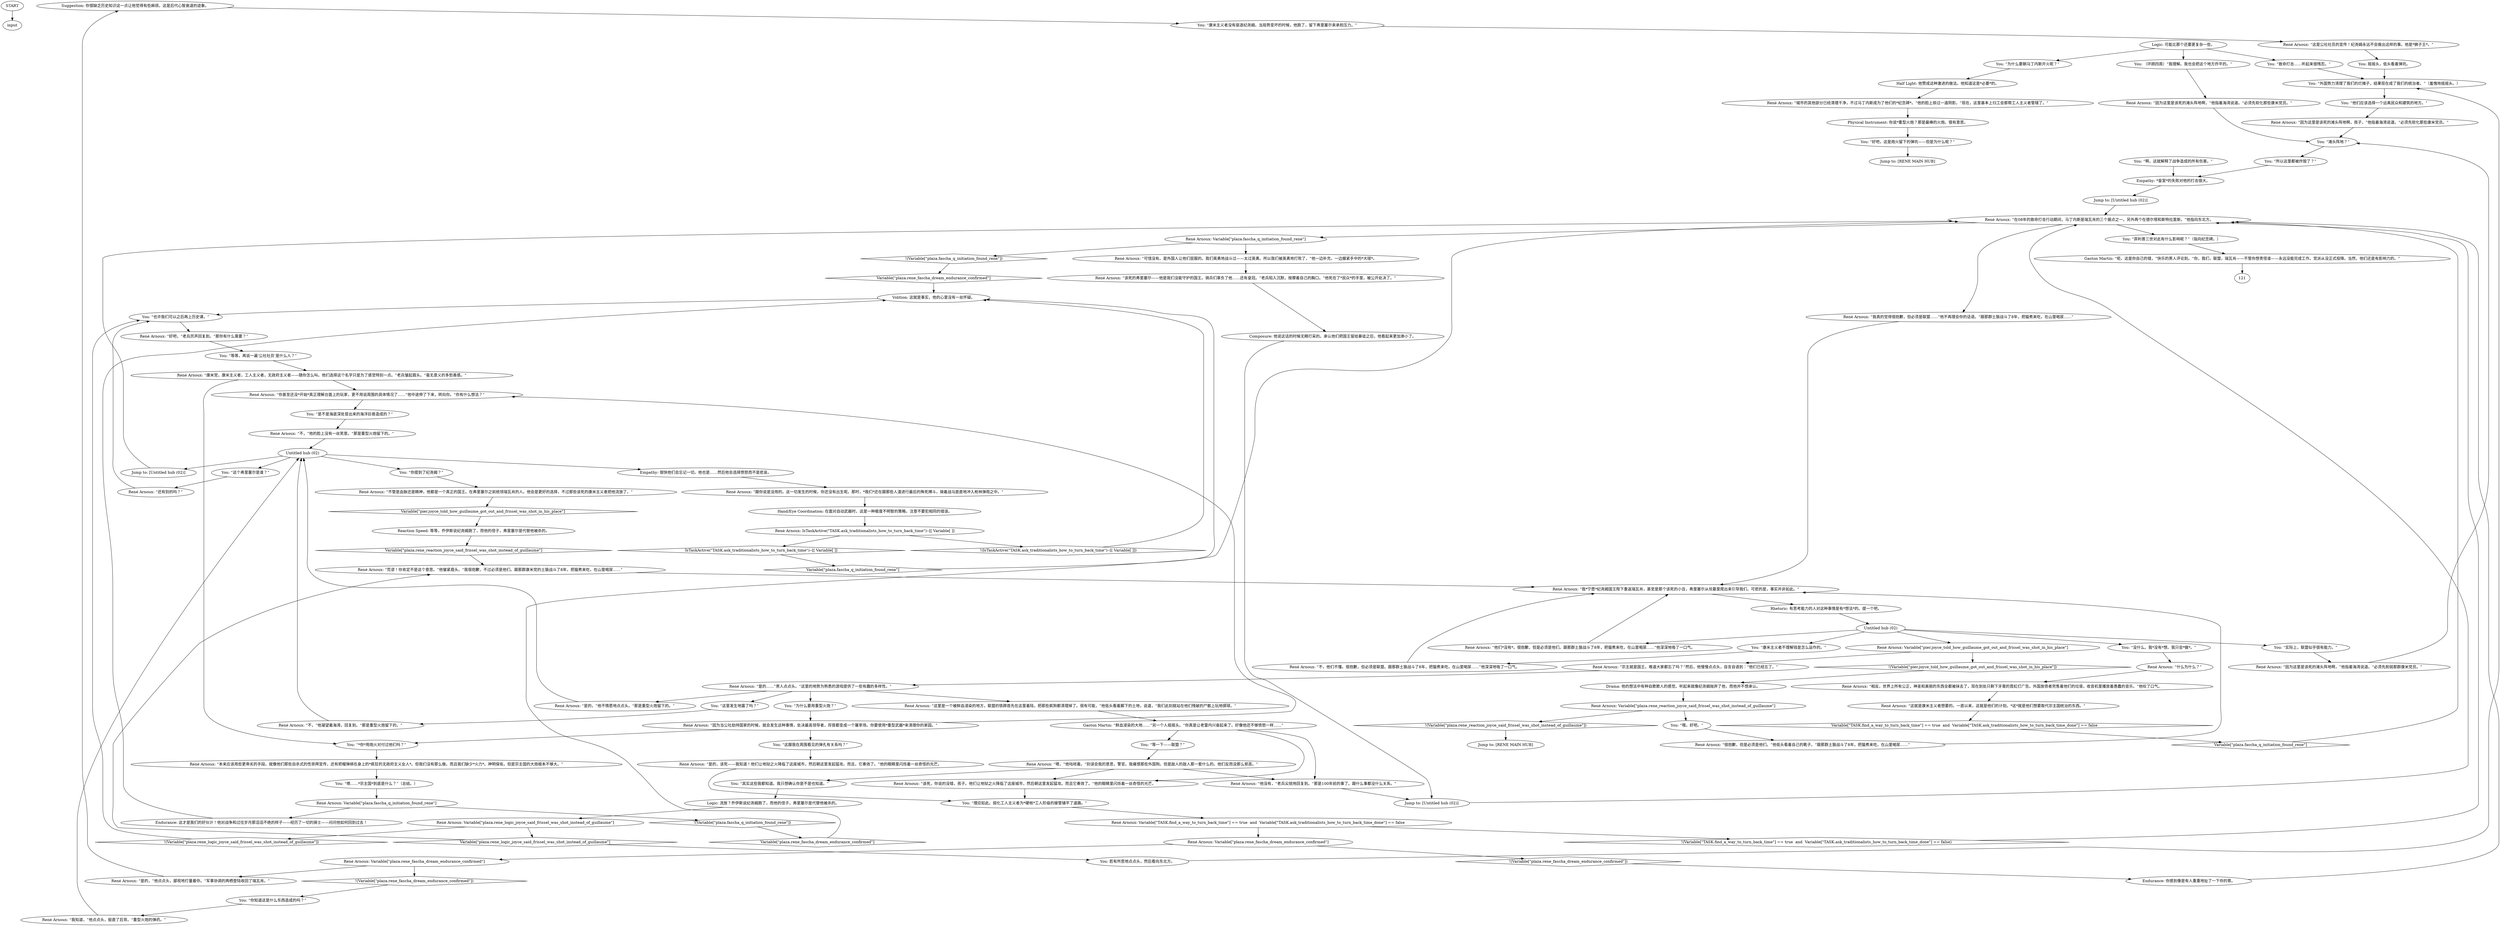 # PLAZA / RIVER CRATER
# You ask René about crater and get the streamlined history lesson without any messy checks or hubs within hubs withing hubs. Sweet and short.
# ==================================================
digraph G {
	  0 [label="START"];
	  1 [label="input"];
	  2 [label="Suggestion: 你很缺乏历史知识这一点让他觉得有些麻烦。这是后代心智衰退的迹象。"];
	  3 [label="René Arnoux: “我知道，”他点点头，挺直了后背。“重型火炮的弹药。”"];
	  4 [label="René Arnoux: “康米党，康米主义者，工人主义者，无政府主义者——随你怎么叫。他们选择这个名字只是为了感觉特别一点。”老兵皱起眉头。“毫无意义的多愁善感。”"];
	  5 [label="René Arnoux: “这是公社社员的宣传！纪尧姆永远不会做出这样的事。他是*狮子王*。”"];
	  6 [label="You: （环顾四周）“我理解。我也会把这个地方炸平的。”"];
	  7 [label="René Arnoux: “因为这里是该死的滩头阵地啊，”他指着海湾说道。“必须先软化那些康米党员。”"];
	  8 [label="Drama: 他的想法中有种自欺欺人的感觉。听起来就像纪尧姆抛弃了他，而他并不想承认。"];
	  9 [label="Hand/Eye Coordination: 在面对自动武器时，这是一种极度不明智的策略。注意不要犯相同的错误。"];
	  10 [label="You: “这里发生地震了吗？”"];
	  11 [label="René Arnoux: “城市的其他部分已经清理干净，不过马丁内斯成为了他们的*纪念碑*。”他的脸上掠过一道阴影。“现在，这里基本上归工会那帮工人主义者管辖了。”"];
	  12 [label="Untitled hub (02)"];
	  13 [label="You: “*你*用炮火对付过他们吗？”"];
	  14 [label="You: “这个弗里塞尔是谁？”"];
	  15 [label="René Arnoux: “不管是血脉还是精神，他都是一个真正的国王。在弗里塞尔之前统领瑞瓦肖的人。他会是更好的选择，不过那些该死的康米主义者把他流放了。”"];
	  16 [label="Reaction Speed: 等等，乔伊斯说纪尧姆跑了，而他的侄子，弗里塞尔是代替他被杀的。"];
	  17 [label="René Arnoux: “因为这里是该死的滩头阵地啊，孩子，”他指着海湾说道。“必须先软化那些康米党员。”"];
	  18 [label="You: “你提到了纪尧姆？”"];
	  19 [label="René Arnoux: “跟你说是没用的。这一切发生的时候，你还没有出生呢。那时，*我们*还在跟那些人渣进行最后的殊死搏斗，骑着战马直直地冲入枪林弹雨之中。”"];
	  20 [label="René Arnoux: “好吧，”老兵厉声回复到。“那你有什么需要？”"];
	  21 [label="René Arnoux: “不，”他凝望着海湾，回复到。“那是重型火炮留下的。”"];
	  22 [label="You: “为什么要朝马丁内斯开火呢？”"];
	  23 [label="You: “其实这些我都知道。我只想确认你是不是也知道。”"];
	  24 [label="René Arnoux: “不，”他的脸上没有一丝笑意。“那是重型火炮留下的。”"];
	  25 [label="René Arnoux: “嗯，”他咕哝着。“别误会我的意思，警官。我痛恨那些外国狗。但是敌人的敌人那一套什么的。他们反而没那么邪恶。”"];
	  26 [label="You: “康米主义者不理解钱是怎么运作的。”"];
	  27 [label="René Arnoux: “因为当公社劫持国家的时候，就会发生这种事情，处决最高领导者，将首都变成一个屠宰场。你要使用*重型武器*来清理你的家园。”"];
	  28 [label="Endurance: 你感到像是有人重重地扯了一下你的胃。"];
	  29 [label="René Arnoux: IsTaskActive(\"TASK.ask_traditionalists_how_to_turn_back_time\")--[[ Variable[ ]]"];
	  30 [label="IsTaskActive(\"TASK.ask_traditionalists_how_to_turn_back_time\")--[[ Variable[ ]]", shape=diamond];
	  31 [label="!(IsTaskActive(\"TASK.ask_traditionalists_how_to_turn_back_time\")--[[ Variable[ ]])", shape=diamond];
	  32 [label="You: “等一下——联盟？”"];
	  33 [label="You: “实际上，联盟似乎很有能力。”"];
	  34 [label="René Arnoux: “我*宁愿*纪尧姆国王陛下重返瑞瓦肖，甚至是那个该死的小丑，弗里塞尔从坟墓里爬出来引导我们。可悲的是，事实并非如此。”"];
	  35 [label="René Arnoux: Variable[\"plaza.rene_logic_joyce_said_frissel_was_shot_instead_of_guillaume\"]"];
	  36 [label="Variable[\"plaza.rene_logic_joyce_said_frissel_was_shot_instead_of_guillaume\"]", shape=diamond];
	  37 [label="!(Variable[\"plaza.rene_logic_joyce_said_frissel_was_shot_instead_of_guillaume\"])", shape=diamond];
	  38 [label="You: “好吧，这是炮火留下的弹坑——但是为什么呢？”"];
	  39 [label="You: “滩头阵地？”"];
	  40 [label="Gaston Martin: “鲜血浸染的大地……”另一个人摇摇头。“你真是让老雷内兴奋起来了。好像他还不够愤怒一样……”"];
	  41 [label="René Arnoux: “这就是康米主义者想要的。一直以来，这就是他们的计划。*这*就是他们想要取代宗主国统治的东西。”"];
	  42 [label="René Arnoux: “不，他们不懂。很抱歉，但必须是联盟。跟那群土狼战斗了8年，把猫煮来吃，在山里喝尿……”他深深地吸了一口气。"];
	  43 [label="You: “没什么。我*没有*想。我只会*做*。”"];
	  44 [label="Composure: 他说这话的时候无精打采的。承认他们把国王留给暴徒之后，他看起来更加渺小了。"];
	  45 [label="Logic: 可能比那个还要更复杂一些。"];
	  46 [label="You: “嗯……*宗主国*到底是什么？”（总结。）"];
	  47 [label="Jump to: [Untitled hub (02)]"];
	  48 [label="Jump to: [Untitled hub (02)]"];
	  49 [label="René Arnoux: Variable[\"plaza.rene_reaction_joyce_said_frissel_was_shot_instead_of_guillaume\"]"];
	  50 [label="Variable[\"plaza.rene_reaction_joyce_said_frissel_was_shot_instead_of_guillaume\"]", shape=diamond];
	  51 [label="!(Variable[\"plaza.rene_reaction_joyce_said_frissel_was_shot_instead_of_guillaume\"])", shape=diamond];
	  52 [label="You: “哦，好吧。”"];
	  53 [label="You: 若有所思地点点头，然后看向东北方。"];
	  54 [label="René Arnoux: Variable[\"plaza.fascha_q_initiation_found_rene\"]"];
	  55 [label="Variable[\"plaza.fascha_q_initiation_found_rene\"]", shape=diamond];
	  56 [label="!(Variable[\"plaza.fascha_q_initiation_found_rene\"])", shape=diamond];
	  57 [label="René Arnoux: “可惜没有。是外国人让他们屈服的。我们英勇地战斗过——太过英勇。所以我们被英勇地打败了，”他一边补充，一边握紧手中的*大球*。"];
	  58 [label="René Arnoux: “本来应该用些更卑劣的手段。就像他们那些自杀式的性崇拜宣传，还有把榴弹绑在身上的*疯狂的无政府主义女人*。但我们没有那么做。而且我们缺少*火力*。神明保佑，但是宗主国的大炮根本不够大。”"];
	  59 [label="René Arnoux: “该死的弗里塞尔——他是我们没能守护的国王。骑兵们辜负了他……还有皇冠。”老兵陷入沉默，按摩着自己的胸口。“他死在了*民众*的手里，被公开处决了。”"];
	  60 [label="René Arnoux: “还有别的吗？”"];
	  61 [label="René Arnoux: “很抱歉，但是必须是他们。”他低头看着自己的靴子。“跟那群土狼战斗了8年，把猫煮来吃，在山里喝尿……”"];
	  62 [label="You: “他们应该选择一个远离民众和建筑的地方。”"];
	  63 [label="You: “致命打击……听起来很残忍。”"];
	  64 [label="René Arnoux: “我真的觉得很抱歉，但必须是联盟……”他不再理会你的话语。“跟那群土狼战斗了8年，把猫煮来吃，在山里喝尿……”"];
	  65 [label="René Arnoux: “什么为什么？”"];
	  66 [label="Jump to: [RENE MAIN HUB]"];
	  67 [label="Volition: 这就是事实，他的心里没有一丝怀疑。"];
	  68 [label="You: 摇摇头，低头看着弹坑。"];
	  69 [label="You: “菲利普三世对此有什么影响呢？”（指向纪念碑。）"];
	  70 [label="Empathy: 很快他们会忘记一切。他也是……然后他会选择愤怒而不是悲哀。"];
	  71 [label="René Arnoux: “是的……”男人点点头。“这里的地势为熟悉的游戏提供了一些有趣的多样性。”"];
	  72 [label="You: “啊，这就解释了战争造成的所有伤害。”"];
	  73 [label="René Arnoux: “他没有，”老兵尖锐地回复到。“那是100年前的事了。跟什么事都没什么关系。”"];
	  74 [label="Gaston Martin: “呃，这是你自己的错，”快乐的男人评论到。“你，我们，联盟，瑞瓦肖——不管你想责怪谁——永远没能完成工作。党派从没正式投降。当然，他们还是有影响力的。”"];
	  75 [label="Physical Instrument: 你说*重型火炮？那是最棒的火炮。很有意思。"];
	  76 [label="Untitled hub (02)"];
	  77 [label="René Arnoux: “在08年的致命打击行动期间，马丁内斯是瑞瓦肖的三个据点之一。另外两个在德尔塔和斯特拉里斯。”他指向东北方。"];
	  78 [label="You: “康米主义者没有驱逐纪尧姆。当局势变坏的时候，他跑了，留下弗里塞尔来承担压力。”"];
	  79 [label="René Arnoux: “荒谬！你肯定不是这个意思。”他皱紧眉头。“我很抱歉，不过必须是他们。跟那群康米党的土狼战斗了8年，把猫煮来吃，在山里喝尿……”"];
	  80 [label="René Arnoux: Variable[\"TASK.find_a_way_to_turn_back_time\"] == true  and  Variable[\"TASK.ask_traditionalists_how_to_turn_back_time_done\"] == false"];
	  81 [label="Variable[\"TASK.find_a_way_to_turn_back_time\"] == true  and  Variable[\"TASK.ask_traditionalists_how_to_turn_back_time_done\"] == false", shape=diamond];
	  82 [label="!(Variable[\"TASK.find_a_way_to_turn_back_time\"] == true  and  Variable[\"TASK.ask_traditionalists_how_to_turn_back_time_done\"] == false)", shape=diamond];
	  83 [label="René Arnoux: Variable[\"plaza.rene_fascha_dream_endurance_confirmed\"]"];
	  84 [label="Variable[\"plaza.rene_fascha_dream_endurance_confirmed\"]", shape=diamond];
	  85 [label="!(Variable[\"plaza.rene_fascha_dream_endurance_confirmed\"])", shape=diamond];
	  86 [label="René Arnoux: Variable[\"plaza.rene_fascha_dream_endurance_confirmed\"]"];
	  87 [label="Variable[\"plaza.rene_fascha_dream_endurance_confirmed\"]", shape=diamond];
	  88 [label="!(Variable[\"plaza.rene_fascha_dream_endurance_confirmed\"])", shape=diamond];
	  89 [label="René Arnoux: “是的，”他点点头，鄙视地打量着你。“军事协调的两栖登陆收回了瑞瓦肖。”"];
	  90 [label="You: “所以这里都被炸毁了？”"];
	  91 [label="René Arnoux: “该死，你说的没错，孩子。他们让地狱之火降临了这座城市，然后朝这里发起猛攻。而且它奏效了。”他的眼睛里闪烁着一丝奇怪的光芒。"];
	  92 [label="Empathy: *皇室*的失败对他的打击很大。"];
	  93 [label="Rhetoric: 有思考能力的人对这种事情是有*想法*的。提一个吧。"];
	  94 [label="You: “是不是海底深处冒出来的海洋巨兽造成的？”"];
	  95 [label="René Arnoux: “是的，”他不情愿地点点头。“那是重型火炮留下的。”"];
	  96 [label="René Arnoux: “是的，该死——我知道！他们让地狱之火降临了这座城市，然后朝这里发起猛攻。而且，它奏效了。”他的眼睛里闪烁着一丝奇怪的光芒。"];
	  97 [label="Logic: 流放？乔伊斯说纪尧姆跑了，而他的侄子，弗里塞尔是代替他被杀的。"];
	  98 [label="Jump to: [RENE MAIN HUB]"];
	  99 [label="You: “等等，再说一遍‘公社社员’是什么人？”"];
	  100 [label="You: “这跟我在周围看见的弹孔有关系吗？”"];
	  101 [label="René Arnoux: “这里是一个被鲜血浸染的地方，联盟的铁蹄首先在这里着陆，把那些疯狗都清理掉了。很有可能，”他低头看着脚下的土地，说道，“我们此刻就站在他们残破的尸骸上玩地掷球。”"];
	  102 [label="You: “外国势力清理了我们的烂摊子，结果现在成了我们的统治者。”（羞愧地摇摇头。）"];
	  103 [label="René Arnoux: “他们*没有*。很抱歉，但是必须是他们。跟那群土狼战斗了8年，把猫煮来吃，在山里喝尿……”他深深地吸了一口气。"];
	  104 [label="René Arnoux: “因为这里是该死的滩头阵地啊，”他指着海湾说道。“必须先削弱那群康米党员。”"];
	  105 [label="Half Light: 他赞成这种激进的做法。他知道这是*必要*的。"];
	  106 [label="You: “理应如此。弱化工人主义者为*硬核*工人阶级的接管铺平了道路。”"];
	  107 [label="René Arnoux: Variable[\"pier.joyce_told_how_guillaume_got_out_and_frissel_was_shot_in_his_place\"]"];
	  108 [label="Variable[\"pier.joyce_told_how_guillaume_got_out_and_frissel_was_shot_in_his_place\"]", shape=diamond];
	  109 [label="!(Variable[\"pier.joyce_told_how_guillaume_got_out_and_frissel_was_shot_in_his_place\"])", shape=diamond];
	  110 [label="René Arnoux: “宗主就是国王。难道大家都忘了吗？”然后，他慢慢点点头，自言自语到：“他们已经忘了。”"];
	  111 [label="René Arnoux: Variable[\"plaza.fascha_q_initiation_found_rene\"]"];
	  112 [label="Variable[\"plaza.fascha_q_initiation_found_rene\"]", shape=diamond];
	  113 [label="!(Variable[\"plaza.fascha_q_initiation_found_rene\"])", shape=diamond];
	  114 [label="Endurance: 这才是我们的好伙计！他对战争和过往岁月那滔滔不绝的样子——经历了一切的骑士——问问他如何回到过去！"];
	  115 [label="You: “你知道这是什么东西造成的吗？”"];
	  116 [label="You: “为什么要用重型火炮？”"];
	  117 [label="René Arnoux: “相反，世界上所有公正，神圣和美丽的东西全都被抹去了，现在到处只剩下牙膏的霓虹灯广告。外国放债者兜售着他们的垃圾，收音机里播放着愚蠢的音乐。”他叹了口气。"];
	  118 [label="Jump to: [Untitled hub (02)]"];
	  119 [label="You: “也许我们可以之后再上历史课。”"];
	  120 [label="René Arnoux: “你甚至还没*开始*真正理解台面上的玩家，更不用说周围的具体情况了……”他中途停了下来，转向你。“你有什么想法？”"];
	  0 -> 1
	  2 -> 78
	  3 -> 76
	  4 -> 120
	  4 -> 13
	  5 -> 68
	  6 -> 7
	  7 -> 39
	  8 -> 49
	  9 -> 29
	  10 -> 21
	  11 -> 75
	  12 -> 33
	  12 -> 103
	  12 -> 107
	  12 -> 43
	  12 -> 26
	  13 -> 58
	  14 -> 60
	  15 -> 108
	  16 -> 50
	  17 -> 39
	  18 -> 15
	  19 -> 9
	  20 -> 99
	  21 -> 76
	  22 -> 105
	  23 -> 97
	  24 -> 76
	  25 -> 73
	  25 -> 91
	  25 -> 23
	  26 -> 42
	  27 -> 120
	  27 -> 100
	  27 -> 13
	  28 -> 77
	  29 -> 30
	  29 -> 31
	  30 -> 55
	  31 -> 67
	  32 -> 25
	  33 -> 104
	  34 -> 93
	  35 -> 36
	  35 -> 37
	  36 -> 53
	  36 -> 79
	  37 -> 119
	  38 -> 66
	  39 -> 90
	  40 -> 32
	  40 -> 73
	  40 -> 91
	  41 -> 81
	  42 -> 34
	  43 -> 65
	  44 -> 48
	  45 -> 6
	  45 -> 22
	  45 -> 63
	  46 -> 111
	  47 -> 77
	  48 -> 77
	  49 -> 51
	  49 -> 52
	  50 -> 79
	  51 -> 98
	  52 -> 61
	  53 -> 102
	  54 -> 56
	  54 -> 57
	  55 -> 67
	  56 -> 87
	  57 -> 59
	  58 -> 46
	  59 -> 44
	  60 -> 119
	  61 -> 34
	  62 -> 17
	  63 -> 102
	  64 -> 34
	  65 -> 117
	  67 -> 119
	  68 -> 102
	  69 -> 74
	  70 -> 19
	  71 -> 10
	  71 -> 116
	  71 -> 101
	  71 -> 95
	  72 -> 92
	  73 -> 48
	  74 -> 121
	  75 -> 38
	  76 -> 18
	  76 -> 47
	  76 -> 70
	  76 -> 14
	  77 -> 64
	  77 -> 69
	  77 -> 54
	  78 -> 5
	  79 -> 34
	  80 -> 82
	  80 -> 83
	  81 -> 112
	  82 -> 77
	  83 -> 85
	  83 -> 86
	  84 -> 77
	  85 -> 28
	  86 -> 88
	  86 -> 89
	  87 -> 67
	  88 -> 115
	  89 -> 2
	  90 -> 92
	  91 -> 106
	  92 -> 118
	  93 -> 12
	  94 -> 24
	  95 -> 76
	  96 -> 106
	  97 -> 35
	  99 -> 4
	  100 -> 96
	  101 -> 40
	  102 -> 62
	  103 -> 34
	  104 -> 39
	  105 -> 11
	  106 -> 80
	  107 -> 109
	  107 -> 110
	  108 -> 16
	  109 -> 8
	  110 -> 71
	  111 -> 113
	  111 -> 114
	  112 -> 77
	  113 -> 84
	  114 -> 67
	  115 -> 3
	  116 -> 27
	  117 -> 41
	  118 -> 77
	  119 -> 20
	  120 -> 94
}

